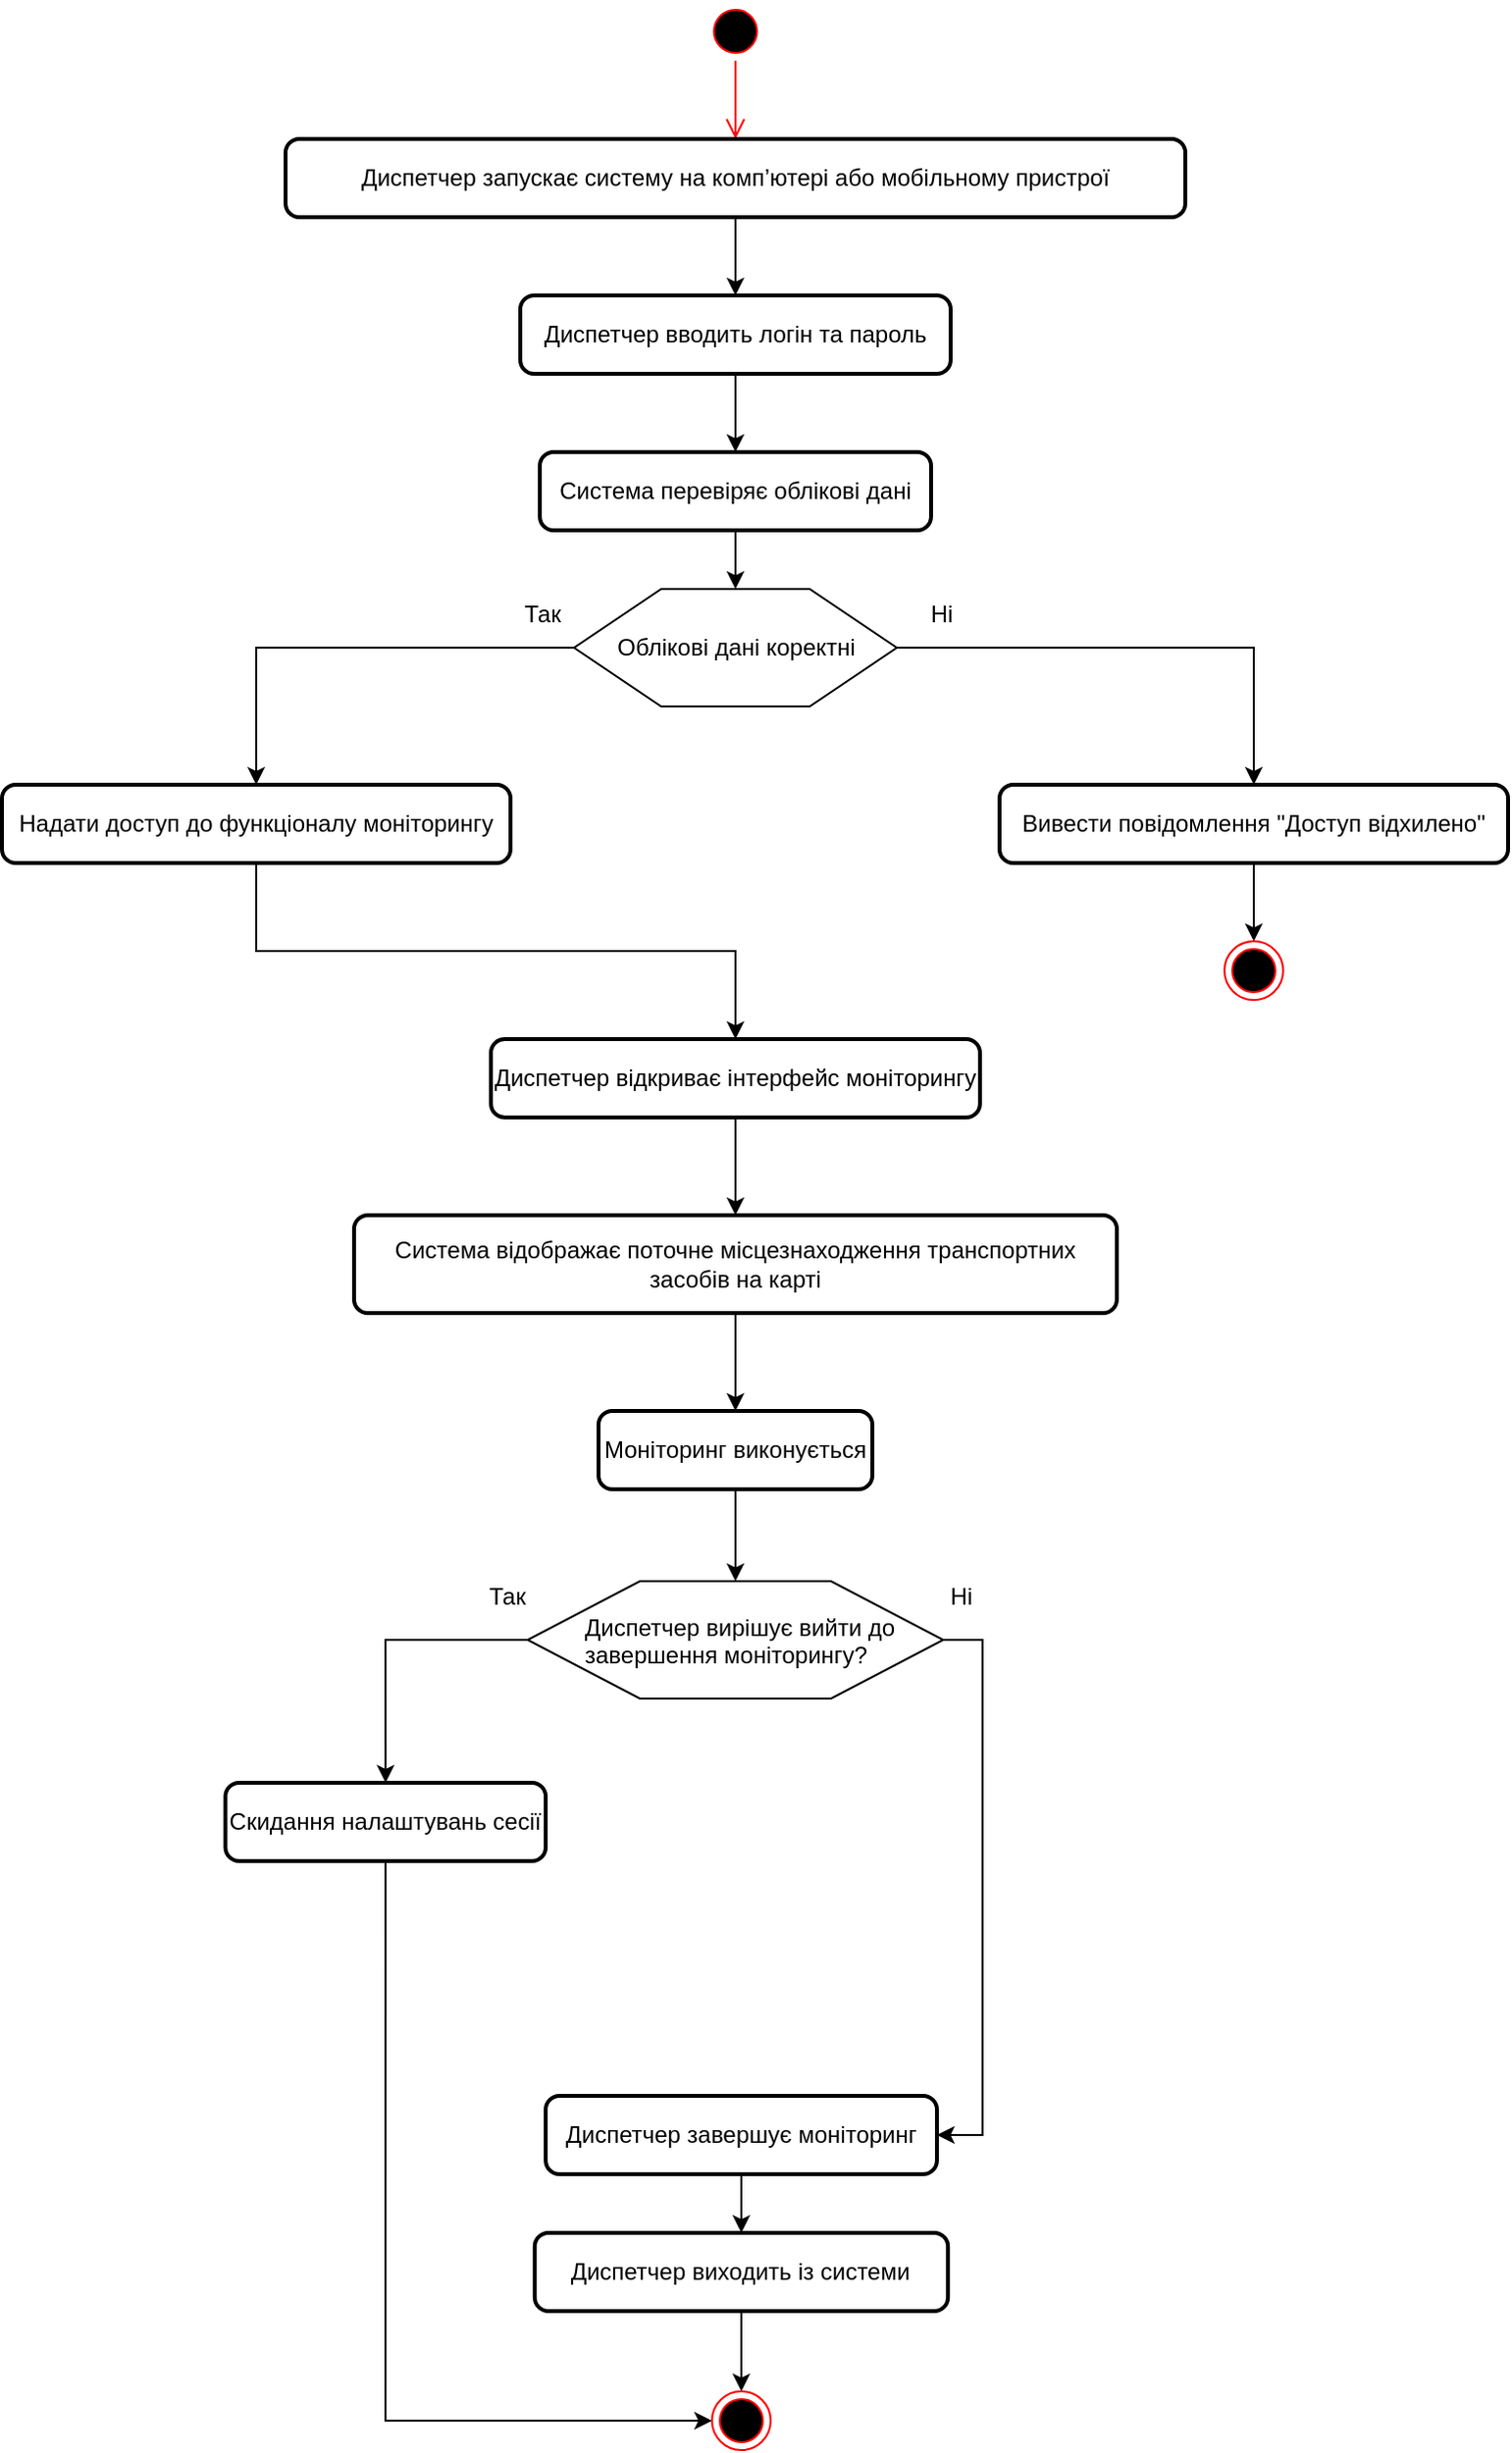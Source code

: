 <mxfile version="26.2.13">
  <diagram name="Діаграма діяльності №2" id="eQTVywXdYiYJBbqYhmPL">
    <mxGraphModel dx="1491" dy="764" grid="1" gridSize="10" guides="1" tooltips="1" connect="1" arrows="1" fold="1" page="1" pageScale="1" pageWidth="1169" pageHeight="827" math="0" shadow="0">
      <root>
        <mxCell id="0" />
        <mxCell id="1" parent="0" />
        <mxCell id="hHpq290SMSUzKi13ayw9-1" value="" style="ellipse;html=1;shape=startState;fillColor=#000000;strokeColor=#ff0000;" vertex="1" parent="1">
          <mxGeometry x="510" y="20" width="30" height="30" as="geometry" />
        </mxCell>
        <mxCell id="hHpq290SMSUzKi13ayw9-2" value="" style="edgeStyle=orthogonalEdgeStyle;html=1;verticalAlign=bottom;endArrow=open;endSize=8;strokeColor=#ff0000;rounded=0;entryX=0.5;entryY=0;entryDx=0;entryDy=0;" edge="1" parent="1" source="hHpq290SMSUzKi13ayw9-1" target="hHpq290SMSUzKi13ayw9-4">
          <mxGeometry relative="1" as="geometry">
            <mxPoint x="525" y="110" as="targetPoint" />
          </mxGeometry>
        </mxCell>
        <mxCell id="hHpq290SMSUzKi13ayw9-3" style="edgeStyle=orthogonalEdgeStyle;rounded=0;orthogonalLoop=1;jettySize=auto;html=1;exitX=0.5;exitY=1;exitDx=0;exitDy=0;entryX=0.5;entryY=0;entryDx=0;entryDy=0;" edge="1" parent="1" source="hHpq290SMSUzKi13ayw9-4" target="hHpq290SMSUzKi13ayw9-6">
          <mxGeometry relative="1" as="geometry" />
        </mxCell>
        <mxCell id="hHpq290SMSUzKi13ayw9-4" value="Диспетчер запускає систему на комп’ютері або мобільному пристрої" style="rounded=1;whiteSpace=wrap;html=1;absoluteArcSize=1;arcSize=14;strokeWidth=2;" vertex="1" parent="1">
          <mxGeometry x="295" y="90" width="460" height="40" as="geometry" />
        </mxCell>
        <mxCell id="hHpq290SMSUzKi13ayw9-5" style="edgeStyle=orthogonalEdgeStyle;rounded=0;orthogonalLoop=1;jettySize=auto;html=1;exitX=0.5;exitY=1;exitDx=0;exitDy=0;entryX=0.5;entryY=0;entryDx=0;entryDy=0;" edge="1" parent="1" source="hHpq290SMSUzKi13ayw9-6" target="hHpq290SMSUzKi13ayw9-8">
          <mxGeometry relative="1" as="geometry" />
        </mxCell>
        <mxCell id="hHpq290SMSUzKi13ayw9-6" value="Диспетчер вводить логін та пароль" style="rounded=1;whiteSpace=wrap;html=1;absoluteArcSize=1;arcSize=14;strokeWidth=2;" vertex="1" parent="1">
          <mxGeometry x="415" y="170" width="220" height="40" as="geometry" />
        </mxCell>
        <mxCell id="hHpq290SMSUzKi13ayw9-7" style="edgeStyle=orthogonalEdgeStyle;rounded=0;orthogonalLoop=1;jettySize=auto;html=1;exitX=0.5;exitY=1;exitDx=0;exitDy=0;entryX=0.5;entryY=0;entryDx=0;entryDy=0;" edge="1" parent="1" source="hHpq290SMSUzKi13ayw9-8" target="hHpq290SMSUzKi13ayw9-11">
          <mxGeometry relative="1" as="geometry" />
        </mxCell>
        <mxCell id="hHpq290SMSUzKi13ayw9-8" value="Система перевіряє облікові дані" style="rounded=1;whiteSpace=wrap;html=1;absoluteArcSize=1;arcSize=14;strokeWidth=2;" vertex="1" parent="1">
          <mxGeometry x="425" y="250" width="200" height="40" as="geometry" />
        </mxCell>
        <mxCell id="hHpq290SMSUzKi13ayw9-9" style="edgeStyle=orthogonalEdgeStyle;rounded=0;orthogonalLoop=1;jettySize=auto;html=1;exitX=1;exitY=0.5;exitDx=0;exitDy=0;entryX=0.5;entryY=0;entryDx=0;entryDy=0;" edge="1" parent="1" source="hHpq290SMSUzKi13ayw9-11" target="hHpq290SMSUzKi13ayw9-14">
          <mxGeometry relative="1" as="geometry" />
        </mxCell>
        <mxCell id="hHpq290SMSUzKi13ayw9-10" style="edgeStyle=orthogonalEdgeStyle;rounded=0;orthogonalLoop=1;jettySize=auto;html=1;exitX=0;exitY=0.5;exitDx=0;exitDy=0;" edge="1" parent="1" source="hHpq290SMSUzKi13ayw9-11" target="hHpq290SMSUzKi13ayw9-16">
          <mxGeometry relative="1" as="geometry" />
        </mxCell>
        <mxCell id="hHpq290SMSUzKi13ayw9-11" value="" style="verticalLabelPosition=bottom;verticalAlign=top;html=1;shape=hexagon;perimeter=hexagonPerimeter2;arcSize=6;size=0.27;" vertex="1" parent="1">
          <mxGeometry x="442.5" y="320" width="165" height="60" as="geometry" />
        </mxCell>
        <mxCell id="hHpq290SMSUzKi13ayw9-12" value="Облікові дані коректні" style="text;html=1;align=center;verticalAlign=middle;resizable=0;points=[];autosize=1;strokeColor=none;fillColor=none;" vertex="1" parent="1">
          <mxGeometry x="450" y="335" width="150" height="30" as="geometry" />
        </mxCell>
        <mxCell id="hHpq290SMSUzKi13ayw9-13" style="edgeStyle=orthogonalEdgeStyle;rounded=0;orthogonalLoop=1;jettySize=auto;html=1;exitX=0.5;exitY=1;exitDx=0;exitDy=0;entryX=0.5;entryY=0;entryDx=0;entryDy=0;" edge="1" parent="1" source="hHpq290SMSUzKi13ayw9-14" target="hHpq290SMSUzKi13ayw9-36">
          <mxGeometry relative="1" as="geometry" />
        </mxCell>
        <mxCell id="hHpq290SMSUzKi13ayw9-14" value="Вивести повідомлення &quot;Доступ відхилено&quot;" style="rounded=1;whiteSpace=wrap;html=1;absoluteArcSize=1;arcSize=14;strokeWidth=2;" vertex="1" parent="1">
          <mxGeometry x="660" y="420" width="260" height="40" as="geometry" />
        </mxCell>
        <mxCell id="hHpq290SMSUzKi13ayw9-15" style="edgeStyle=orthogonalEdgeStyle;rounded=0;orthogonalLoop=1;jettySize=auto;html=1;exitX=0.5;exitY=1;exitDx=0;exitDy=0;entryX=0.5;entryY=0;entryDx=0;entryDy=0;" edge="1" parent="1" source="hHpq290SMSUzKi13ayw9-16" target="hHpq290SMSUzKi13ayw9-18">
          <mxGeometry relative="1" as="geometry" />
        </mxCell>
        <mxCell id="hHpq290SMSUzKi13ayw9-16" value="Надати доступ до функціоналу моніторингу" style="rounded=1;whiteSpace=wrap;html=1;absoluteArcSize=1;arcSize=14;strokeWidth=2;" vertex="1" parent="1">
          <mxGeometry x="150" y="420" width="260" height="40" as="geometry" />
        </mxCell>
        <mxCell id="hHpq290SMSUzKi13ayw9-17" style="edgeStyle=orthogonalEdgeStyle;rounded=0;orthogonalLoop=1;jettySize=auto;html=1;exitX=0.5;exitY=1;exitDx=0;exitDy=0;entryX=0.5;entryY=0;entryDx=0;entryDy=0;" edge="1" parent="1" source="hHpq290SMSUzKi13ayw9-18" target="hHpq290SMSUzKi13ayw9-20">
          <mxGeometry relative="1" as="geometry" />
        </mxCell>
        <mxCell id="hHpq290SMSUzKi13ayw9-18" value="Диспетчер відкриває інтерфейс моніторингу" style="rounded=1;whiteSpace=wrap;html=1;absoluteArcSize=1;arcSize=14;strokeWidth=2;" vertex="1" parent="1">
          <mxGeometry x="400" y="550" width="250" height="40" as="geometry" />
        </mxCell>
        <mxCell id="hHpq290SMSUzKi13ayw9-19" style="edgeStyle=orthogonalEdgeStyle;rounded=0;orthogonalLoop=1;jettySize=auto;html=1;exitX=0.5;exitY=1;exitDx=0;exitDy=0;entryX=0.5;entryY=0;entryDx=0;entryDy=0;" edge="1" parent="1" source="hHpq290SMSUzKi13ayw9-20" target="hHpq290SMSUzKi13ayw9-22">
          <mxGeometry relative="1" as="geometry" />
        </mxCell>
        <mxCell id="hHpq290SMSUzKi13ayw9-20" value="Система відображає поточне місцезнаходження транспортних засобів на карті" style="rounded=1;whiteSpace=wrap;html=1;absoluteArcSize=1;arcSize=14;strokeWidth=2;" vertex="1" parent="1">
          <mxGeometry x="330" y="640" width="390" height="50" as="geometry" />
        </mxCell>
        <mxCell id="hHpq290SMSUzKi13ayw9-21" style="edgeStyle=orthogonalEdgeStyle;rounded=0;orthogonalLoop=1;jettySize=auto;html=1;exitX=0.5;exitY=1;exitDx=0;exitDy=0;entryX=0.5;entryY=0;entryDx=0;entryDy=0;" edge="1" parent="1" source="hHpq290SMSUzKi13ayw9-22" target="hHpq290SMSUzKi13ayw9-24">
          <mxGeometry relative="1" as="geometry" />
        </mxCell>
        <mxCell id="hHpq290SMSUzKi13ayw9-22" value="Моніторинг виконується" style="rounded=1;whiteSpace=wrap;html=1;absoluteArcSize=1;arcSize=14;strokeWidth=2;" vertex="1" parent="1">
          <mxGeometry x="455" y="740" width="140" height="40" as="geometry" />
        </mxCell>
        <mxCell id="hHpq290SMSUzKi13ayw9-23" style="edgeStyle=orthogonalEdgeStyle;rounded=0;orthogonalLoop=1;jettySize=auto;html=1;exitX=0;exitY=0.5;exitDx=0;exitDy=0;entryX=0.5;entryY=0;entryDx=0;entryDy=0;" edge="1" parent="1" source="hHpq290SMSUzKi13ayw9-24" target="hHpq290SMSUzKi13ayw9-28">
          <mxGeometry relative="1" as="geometry" />
        </mxCell>
        <mxCell id="hHpq290SMSUzKi13ayw9-24" value="" style="verticalLabelPosition=bottom;verticalAlign=top;html=1;shape=hexagon;perimeter=hexagonPerimeter2;arcSize=6;size=0.27;" vertex="1" parent="1">
          <mxGeometry x="418.75" y="827" width="212.5" height="60" as="geometry" />
        </mxCell>
        <mxCell id="hHpq290SMSUzKi13ayw9-25" value="Диспетчер вирішує вийти до завершення моніторингу?" style="text;whiteSpace=wrap;" vertex="1" parent="1">
          <mxGeometry x="446.25" y="837" width="170" height="40" as="geometry" />
        </mxCell>
        <mxCell id="hHpq290SMSUzKi13ayw9-26" style="edgeStyle=orthogonalEdgeStyle;rounded=0;orthogonalLoop=1;jettySize=auto;html=1;exitX=0.5;exitY=1;exitDx=0;exitDy=0;entryX=0;entryY=0.5;entryDx=0;entryDy=0;" edge="1" parent="1" source="hHpq290SMSUzKi13ayw9-28" target="hHpq290SMSUzKi13ayw9-33">
          <mxGeometry relative="1" as="geometry" />
        </mxCell>
        <mxCell id="hHpq290SMSUzKi13ayw9-27" style="edgeStyle=orthogonalEdgeStyle;rounded=0;orthogonalLoop=1;jettySize=auto;html=1;exitX=1;exitY=0.5;exitDx=0;exitDy=0;entryX=1;entryY=0.5;entryDx=0;entryDy=0;" edge="1" parent="1" source="hHpq290SMSUzKi13ayw9-24" target="hHpq290SMSUzKi13ayw9-30">
          <mxGeometry relative="1" as="geometry" />
        </mxCell>
        <mxCell id="hHpq290SMSUzKi13ayw9-28" value="Скидання налаштувань сесії" style="rounded=1;whiteSpace=wrap;html=1;absoluteArcSize=1;arcSize=14;strokeWidth=2;" vertex="1" parent="1">
          <mxGeometry x="264.25" y="930" width="163.75" height="40" as="geometry" />
        </mxCell>
        <mxCell id="hHpq290SMSUzKi13ayw9-29" style="edgeStyle=orthogonalEdgeStyle;rounded=0;orthogonalLoop=1;jettySize=auto;html=1;exitX=0.5;exitY=1;exitDx=0;exitDy=0;entryX=0.5;entryY=0;entryDx=0;entryDy=0;" edge="1" parent="1" source="hHpq290SMSUzKi13ayw9-30" target="hHpq290SMSUzKi13ayw9-32">
          <mxGeometry relative="1" as="geometry" />
        </mxCell>
        <mxCell id="hHpq290SMSUzKi13ayw9-30" value="Диспетчер завершує моніторинг" style="rounded=1;whiteSpace=wrap;html=1;absoluteArcSize=1;arcSize=14;strokeWidth=2;" vertex="1" parent="1">
          <mxGeometry x="428" y="1090" width="200" height="40" as="geometry" />
        </mxCell>
        <mxCell id="hHpq290SMSUzKi13ayw9-31" style="edgeStyle=orthogonalEdgeStyle;rounded=0;orthogonalLoop=1;jettySize=auto;html=1;exitX=0.5;exitY=1;exitDx=0;exitDy=0;entryX=0.5;entryY=0;entryDx=0;entryDy=0;" edge="1" parent="1" source="hHpq290SMSUzKi13ayw9-32" target="hHpq290SMSUzKi13ayw9-33">
          <mxGeometry relative="1" as="geometry" />
        </mxCell>
        <mxCell id="hHpq290SMSUzKi13ayw9-32" value="Диспетчер виходить із системи" style="rounded=1;whiteSpace=wrap;html=1;absoluteArcSize=1;arcSize=14;strokeWidth=2;" vertex="1" parent="1">
          <mxGeometry x="422.38" y="1160" width="211.25" height="40" as="geometry" />
        </mxCell>
        <mxCell id="hHpq290SMSUzKi13ayw9-33" value="" style="ellipse;html=1;shape=endState;fillColor=#000000;strokeColor=#ff0000;" vertex="1" parent="1">
          <mxGeometry x="513" y="1241" width="30" height="30" as="geometry" />
        </mxCell>
        <mxCell id="hHpq290SMSUzKi13ayw9-34" value="Ні" style="text;html=1;align=center;verticalAlign=middle;resizable=0;points=[];autosize=1;strokeColor=none;fillColor=none;" vertex="1" parent="1">
          <mxGeometry x="615" y="318" width="30" height="30" as="geometry" />
        </mxCell>
        <mxCell id="hHpq290SMSUzKi13ayw9-35" value="Так" style="text;html=1;align=center;verticalAlign=middle;resizable=0;points=[];autosize=1;strokeColor=none;fillColor=none;" vertex="1" parent="1">
          <mxGeometry x="406.25" y="318" width="40" height="30" as="geometry" />
        </mxCell>
        <mxCell id="hHpq290SMSUzKi13ayw9-36" value="" style="ellipse;html=1;shape=endState;fillColor=#000000;strokeColor=#ff0000;" vertex="1" parent="1">
          <mxGeometry x="775" y="500" width="30" height="30" as="geometry" />
        </mxCell>
        <mxCell id="hHpq290SMSUzKi13ayw9-37" value="Так" style="text;html=1;align=center;verticalAlign=middle;resizable=0;points=[];autosize=1;strokeColor=none;fillColor=none;" vertex="1" parent="1">
          <mxGeometry x="388" y="820" width="40" height="30" as="geometry" />
        </mxCell>
        <mxCell id="hHpq290SMSUzKi13ayw9-38" value="Ні" style="text;html=1;align=center;verticalAlign=middle;resizable=0;points=[];autosize=1;strokeColor=none;fillColor=none;" vertex="1" parent="1">
          <mxGeometry x="625" y="820" width="30" height="30" as="geometry" />
        </mxCell>
      </root>
    </mxGraphModel>
  </diagram>
</mxfile>
